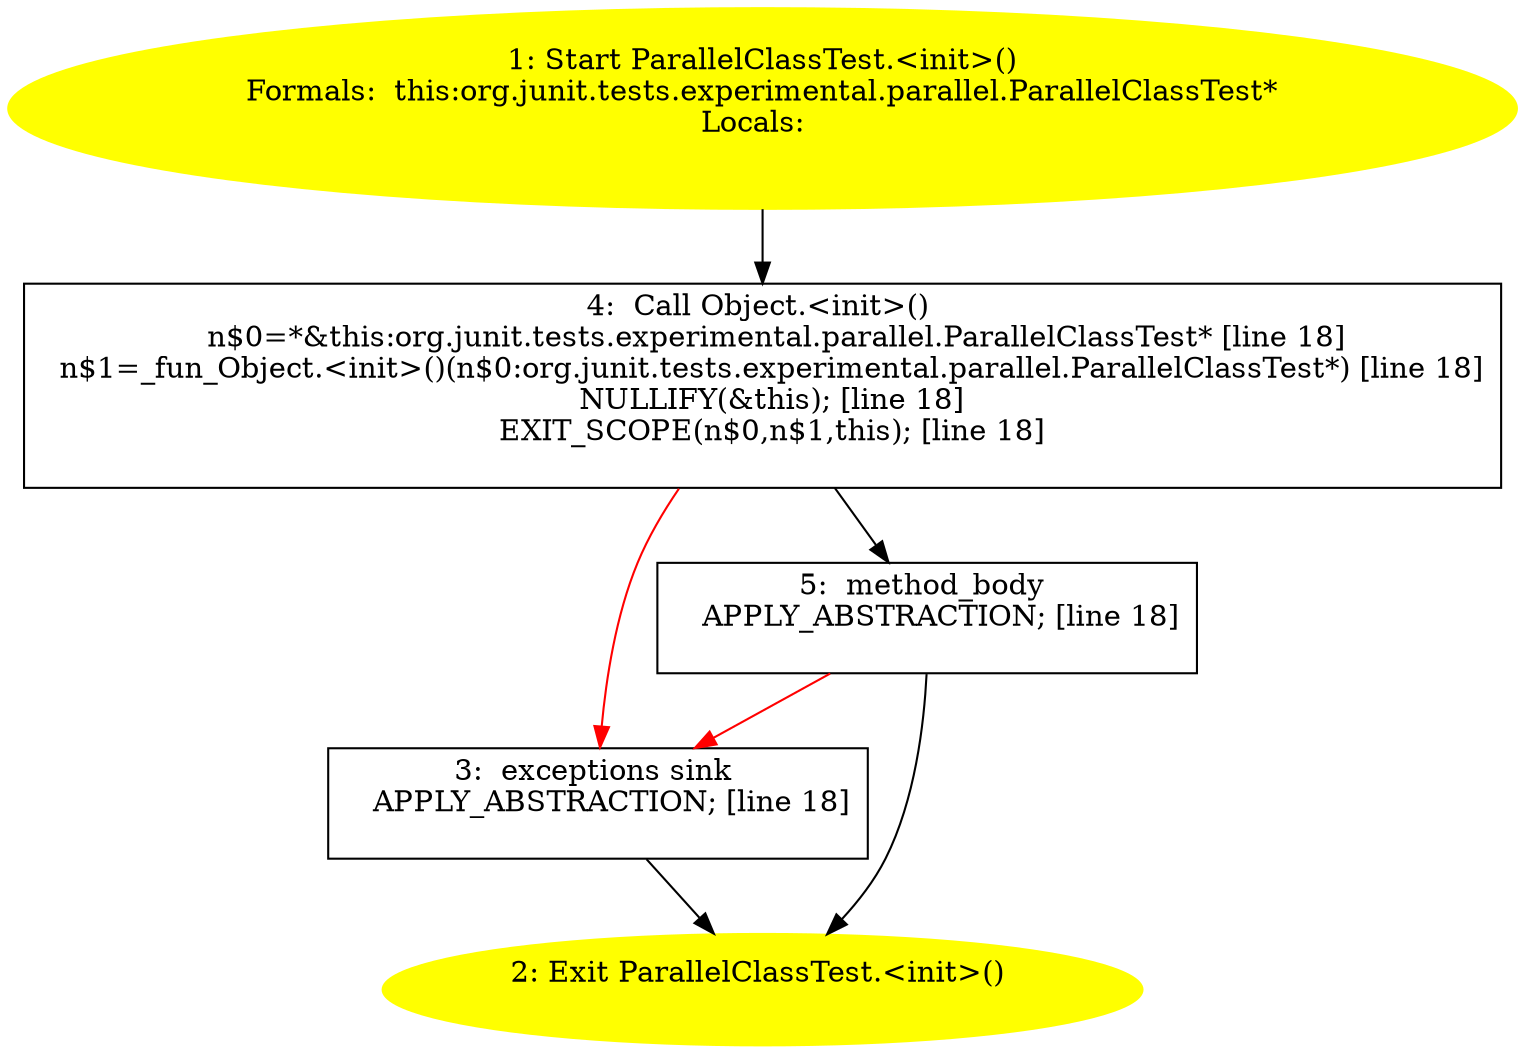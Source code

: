 /* @generated */
digraph cfg {
"org.junit.tests.experimental.parallel.ParallelClassTest.<init>().e1bb226e4bddf5338a03a6ffc1123237_1" [label="1: Start ParallelClassTest.<init>()\nFormals:  this:org.junit.tests.experimental.parallel.ParallelClassTest*\nLocals:  \n  " color=yellow style=filled]
	

	 "org.junit.tests.experimental.parallel.ParallelClassTest.<init>().e1bb226e4bddf5338a03a6ffc1123237_1" -> "org.junit.tests.experimental.parallel.ParallelClassTest.<init>().e1bb226e4bddf5338a03a6ffc1123237_4" ;
"org.junit.tests.experimental.parallel.ParallelClassTest.<init>().e1bb226e4bddf5338a03a6ffc1123237_2" [label="2: Exit ParallelClassTest.<init>() \n  " color=yellow style=filled]
	

"org.junit.tests.experimental.parallel.ParallelClassTest.<init>().e1bb226e4bddf5338a03a6ffc1123237_3" [label="3:  exceptions sink \n   APPLY_ABSTRACTION; [line 18]\n " shape="box"]
	

	 "org.junit.tests.experimental.parallel.ParallelClassTest.<init>().e1bb226e4bddf5338a03a6ffc1123237_3" -> "org.junit.tests.experimental.parallel.ParallelClassTest.<init>().e1bb226e4bddf5338a03a6ffc1123237_2" ;
"org.junit.tests.experimental.parallel.ParallelClassTest.<init>().e1bb226e4bddf5338a03a6ffc1123237_4" [label="4:  Call Object.<init>() \n   n$0=*&this:org.junit.tests.experimental.parallel.ParallelClassTest* [line 18]\n  n$1=_fun_Object.<init>()(n$0:org.junit.tests.experimental.parallel.ParallelClassTest*) [line 18]\n  NULLIFY(&this); [line 18]\n  EXIT_SCOPE(n$0,n$1,this); [line 18]\n " shape="box"]
	

	 "org.junit.tests.experimental.parallel.ParallelClassTest.<init>().e1bb226e4bddf5338a03a6ffc1123237_4" -> "org.junit.tests.experimental.parallel.ParallelClassTest.<init>().e1bb226e4bddf5338a03a6ffc1123237_5" ;
	 "org.junit.tests.experimental.parallel.ParallelClassTest.<init>().e1bb226e4bddf5338a03a6ffc1123237_4" -> "org.junit.tests.experimental.parallel.ParallelClassTest.<init>().e1bb226e4bddf5338a03a6ffc1123237_3" [color="red" ];
"org.junit.tests.experimental.parallel.ParallelClassTest.<init>().e1bb226e4bddf5338a03a6ffc1123237_5" [label="5:  method_body \n   APPLY_ABSTRACTION; [line 18]\n " shape="box"]
	

	 "org.junit.tests.experimental.parallel.ParallelClassTest.<init>().e1bb226e4bddf5338a03a6ffc1123237_5" -> "org.junit.tests.experimental.parallel.ParallelClassTest.<init>().e1bb226e4bddf5338a03a6ffc1123237_2" ;
	 "org.junit.tests.experimental.parallel.ParallelClassTest.<init>().e1bb226e4bddf5338a03a6ffc1123237_5" -> "org.junit.tests.experimental.parallel.ParallelClassTest.<init>().e1bb226e4bddf5338a03a6ffc1123237_3" [color="red" ];
}
